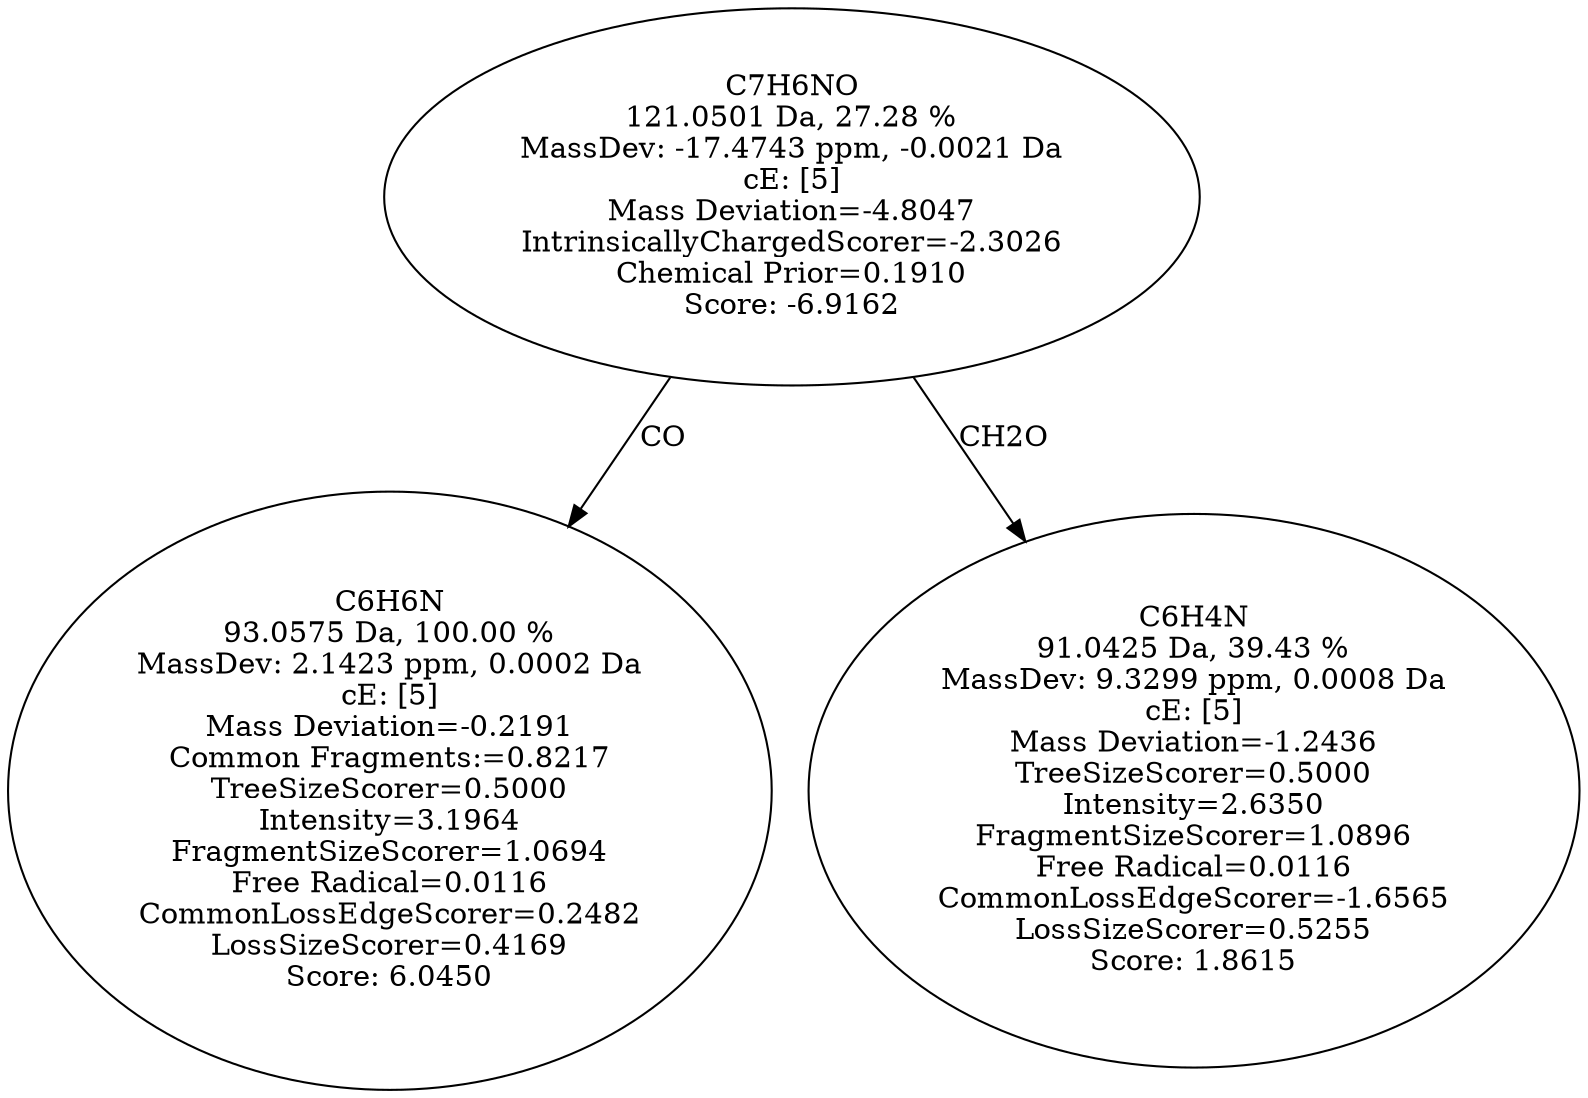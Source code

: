 strict digraph {
v1 [label="C6H6N\n93.0575 Da, 100.00 %\nMassDev: 2.1423 ppm, 0.0002 Da\ncE: [5]\nMass Deviation=-0.2191\nCommon Fragments:=0.8217\nTreeSizeScorer=0.5000\nIntensity=3.1964\nFragmentSizeScorer=1.0694\nFree Radical=0.0116\nCommonLossEdgeScorer=0.2482\nLossSizeScorer=0.4169\nScore: 6.0450"];
v2 [label="C6H4N\n91.0425 Da, 39.43 %\nMassDev: 9.3299 ppm, 0.0008 Da\ncE: [5]\nMass Deviation=-1.2436\nTreeSizeScorer=0.5000\nIntensity=2.6350\nFragmentSizeScorer=1.0896\nFree Radical=0.0116\nCommonLossEdgeScorer=-1.6565\nLossSizeScorer=0.5255\nScore: 1.8615"];
v3 [label="C7H6NO\n121.0501 Da, 27.28 %\nMassDev: -17.4743 ppm, -0.0021 Da\ncE: [5]\nMass Deviation=-4.8047\nIntrinsicallyChargedScorer=-2.3026\nChemical Prior=0.1910\nScore: -6.9162"];
v3 -> v1 [label="CO"];
v3 -> v2 [label="CH2O"];
}